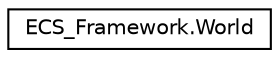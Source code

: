 digraph "Graphical Class Hierarchy"
{
 // LATEX_PDF_SIZE
  edge [fontname="Helvetica",fontsize="10",labelfontname="Helvetica",labelfontsize="10"];
  node [fontname="Helvetica",fontsize="10",shape=record];
  rankdir="LR";
  Node0 [label="ECS_Framework.World",height=0.2,width=0.4,color="black", fillcolor="white", style="filled",URL="$classECS__Framework_1_1World.html",tooltip="Represents the game world and manages loading and updating levels."];
}
